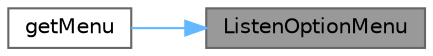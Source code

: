 digraph "ListenOptionMenu"
{
 // LATEX_PDF_SIZE
  bgcolor="transparent";
  edge [fontname=Helvetica,fontsize=10,labelfontname=Helvetica,labelfontsize=10];
  node [fontname=Helvetica,fontsize=10,shape=box,height=0.2,width=0.4];
  rankdir="RL";
  Node1 [id="Node000001",label="ListenOptionMenu",height=0.2,width=0.4,color="gray40", fillcolor="grey60", style="filled", fontcolor="black",tooltip="构造函数，初始化听单选项菜单"];
  Node1 -> Node2 [id="edge1_Node000001_Node000002",dir="back",color="steelblue1",style="solid",tooltip=" "];
  Node2 [id="Node000002",label="getMenu",height=0.2,width=0.4,color="grey40", fillcolor="white", style="filled",URL="$class_listen_option_menu.html#a00371539b9a799148d5a63e599b0a9d0",tooltip="获取当前菜单对象"];
}
